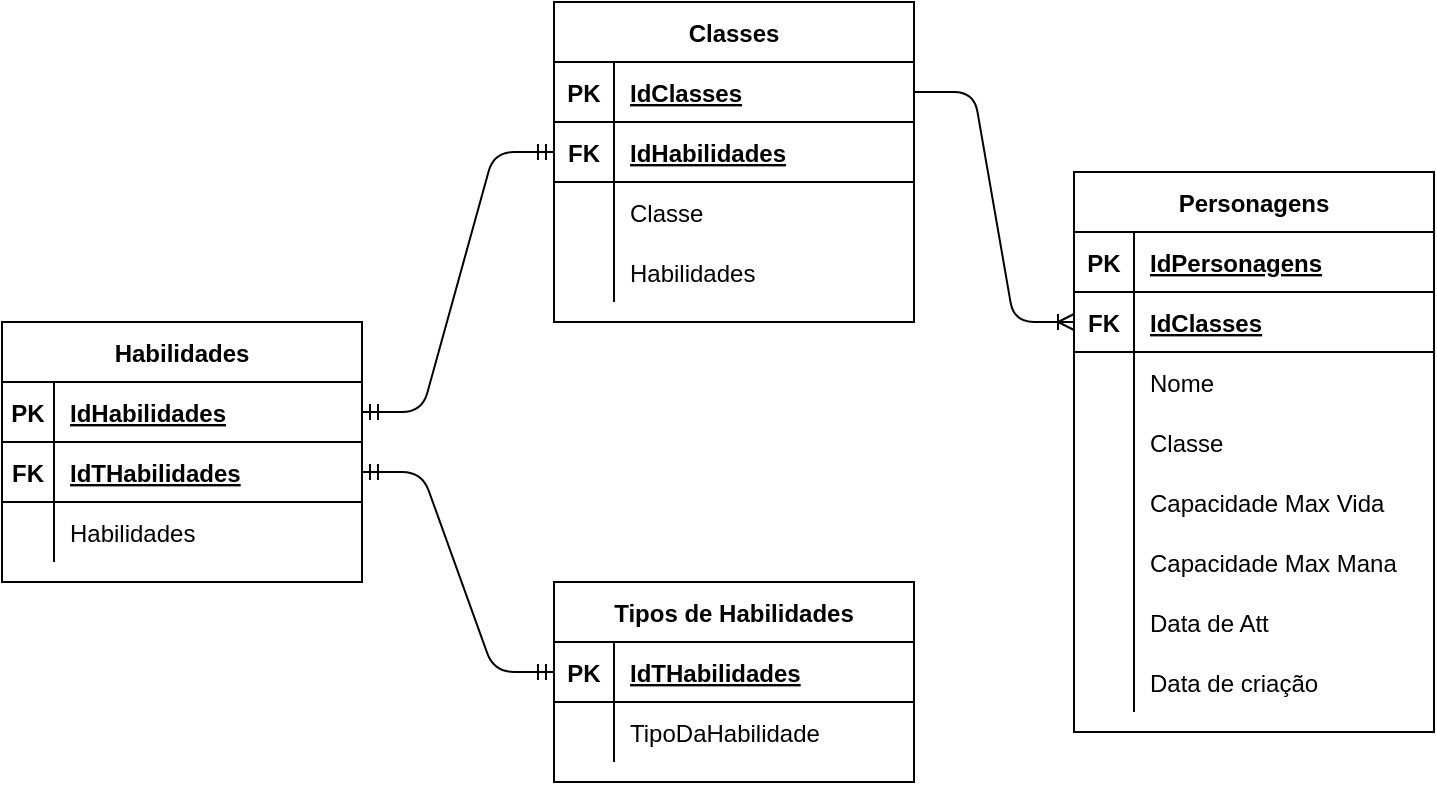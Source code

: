 <mxfile version="14.4.3" type="device"><diagram id="rYB1PK1NtyjCStlWb8A0" name="Página-1"><mxGraphModel dx="1086" dy="806" grid="1" gridSize="10" guides="1" tooltips="1" connect="1" arrows="1" fold="1" page="1" pageScale="1" pageWidth="827" pageHeight="1169" math="0" shadow="0"><root><mxCell id="0"/><mxCell id="1" parent="0"/><mxCell id="ESHjfUylciRahEhTxr5u-1" value="Tipos de Habilidades" style="shape=table;startSize=30;container=1;collapsible=1;childLayout=tableLayout;fixedRows=1;rowLines=0;fontStyle=1;align=center;resizeLast=1;" parent="1" vertex="1"><mxGeometry x="332" y="430" width="180" height="100" as="geometry"/></mxCell><mxCell id="ESHjfUylciRahEhTxr5u-2" value="" style="shape=partialRectangle;collapsible=0;dropTarget=0;pointerEvents=0;fillColor=none;top=0;left=0;bottom=1;right=0;points=[[0,0.5],[1,0.5]];portConstraint=eastwest;" parent="ESHjfUylciRahEhTxr5u-1" vertex="1"><mxGeometry y="30" width="180" height="30" as="geometry"/></mxCell><mxCell id="ESHjfUylciRahEhTxr5u-3" value="PK" style="shape=partialRectangle;connectable=0;fillColor=none;top=0;left=0;bottom=0;right=0;fontStyle=1;overflow=hidden;" parent="ESHjfUylciRahEhTxr5u-2" vertex="1"><mxGeometry width="30" height="30" as="geometry"/></mxCell><mxCell id="ESHjfUylciRahEhTxr5u-4" value="IdTHabilidades" style="shape=partialRectangle;connectable=0;fillColor=none;top=0;left=0;bottom=0;right=0;align=left;spacingLeft=6;fontStyle=5;overflow=hidden;" parent="ESHjfUylciRahEhTxr5u-2" vertex="1"><mxGeometry x="30" width="150" height="30" as="geometry"/></mxCell><mxCell id="ESHjfUylciRahEhTxr5u-5" value="" style="shape=partialRectangle;collapsible=0;dropTarget=0;pointerEvents=0;fillColor=none;top=0;left=0;bottom=0;right=0;points=[[0,0.5],[1,0.5]];portConstraint=eastwest;" parent="ESHjfUylciRahEhTxr5u-1" vertex="1"><mxGeometry y="60" width="180" height="30" as="geometry"/></mxCell><mxCell id="ESHjfUylciRahEhTxr5u-6" value="" style="shape=partialRectangle;connectable=0;fillColor=none;top=0;left=0;bottom=0;right=0;editable=1;overflow=hidden;" parent="ESHjfUylciRahEhTxr5u-5" vertex="1"><mxGeometry width="30" height="30" as="geometry"/></mxCell><mxCell id="ESHjfUylciRahEhTxr5u-7" value="TipoDaHabilidade" style="shape=partialRectangle;connectable=0;fillColor=none;top=0;left=0;bottom=0;right=0;align=left;spacingLeft=6;overflow=hidden;" parent="ESHjfUylciRahEhTxr5u-5" vertex="1"><mxGeometry x="30" width="150" height="30" as="geometry"/></mxCell><mxCell id="ESHjfUylciRahEhTxr5u-17" value="Habilidades" style="shape=table;startSize=30;container=1;collapsible=1;childLayout=tableLayout;fixedRows=1;rowLines=0;fontStyle=1;align=center;resizeLast=1;" parent="1" vertex="1"><mxGeometry x="56" y="300" width="180" height="130" as="geometry"/></mxCell><mxCell id="ESHjfUylciRahEhTxr5u-18" value="" style="shape=partialRectangle;collapsible=0;dropTarget=0;pointerEvents=0;fillColor=none;top=0;left=0;bottom=1;right=0;points=[[0,0.5],[1,0.5]];portConstraint=eastwest;" parent="ESHjfUylciRahEhTxr5u-17" vertex="1"><mxGeometry y="30" width="180" height="30" as="geometry"/></mxCell><mxCell id="ESHjfUylciRahEhTxr5u-19" value="PK" style="shape=partialRectangle;connectable=0;fillColor=none;top=0;left=0;bottom=0;right=0;fontStyle=1;overflow=hidden;" parent="ESHjfUylciRahEhTxr5u-18" vertex="1"><mxGeometry width="26" height="30" as="geometry"/></mxCell><mxCell id="ESHjfUylciRahEhTxr5u-20" value="IdHabilidades" style="shape=partialRectangle;connectable=0;fillColor=none;top=0;left=0;bottom=0;right=0;align=left;spacingLeft=6;fontStyle=5;overflow=hidden;" parent="ESHjfUylciRahEhTxr5u-18" vertex="1"><mxGeometry x="26" width="154" height="30" as="geometry"/></mxCell><mxCell id="ESHjfUylciRahEhTxr5u-33" value="" style="shape=partialRectangle;collapsible=0;dropTarget=0;pointerEvents=0;fillColor=none;top=0;left=0;bottom=1;right=0;points=[[0,0.5],[1,0.5]];portConstraint=eastwest;" parent="ESHjfUylciRahEhTxr5u-17" vertex="1"><mxGeometry y="60" width="180" height="30" as="geometry"/></mxCell><mxCell id="ESHjfUylciRahEhTxr5u-34" value="FK" style="shape=partialRectangle;connectable=0;fillColor=none;top=0;left=0;bottom=0;right=0;fontStyle=1;overflow=hidden;" parent="ESHjfUylciRahEhTxr5u-33" vertex="1"><mxGeometry width="26" height="30" as="geometry"/></mxCell><mxCell id="ESHjfUylciRahEhTxr5u-35" value="IdTHabilidades" style="shape=partialRectangle;connectable=0;fillColor=none;top=0;left=0;bottom=0;right=0;align=left;spacingLeft=6;fontStyle=5;overflow=hidden;" parent="ESHjfUylciRahEhTxr5u-33" vertex="1"><mxGeometry x="26" width="154" height="30" as="geometry"/></mxCell><mxCell id="ESHjfUylciRahEhTxr5u-21" value="" style="shape=partialRectangle;collapsible=0;dropTarget=0;pointerEvents=0;fillColor=none;top=0;left=0;bottom=0;right=0;points=[[0,0.5],[1,0.5]];portConstraint=eastwest;" parent="ESHjfUylciRahEhTxr5u-17" vertex="1"><mxGeometry y="90" width="180" height="30" as="geometry"/></mxCell><mxCell id="ESHjfUylciRahEhTxr5u-22" value="" style="shape=partialRectangle;connectable=0;fillColor=none;top=0;left=0;bottom=0;right=0;editable=1;overflow=hidden;" parent="ESHjfUylciRahEhTxr5u-21" vertex="1"><mxGeometry width="26" height="30" as="geometry"/></mxCell><mxCell id="ESHjfUylciRahEhTxr5u-23" value="Habilidades" style="shape=partialRectangle;connectable=0;fillColor=none;top=0;left=0;bottom=0;right=0;align=left;spacingLeft=6;overflow=hidden;" parent="ESHjfUylciRahEhTxr5u-21" vertex="1"><mxGeometry x="26" width="154" height="30" as="geometry"/></mxCell><mxCell id="ESHjfUylciRahEhTxr5u-39" value="Classes" style="shape=table;startSize=30;container=1;collapsible=1;childLayout=tableLayout;fixedRows=1;rowLines=0;fontStyle=1;align=center;resizeLast=1;" parent="1" vertex="1"><mxGeometry x="332" y="140" width="180" height="160" as="geometry"/></mxCell><mxCell id="ESHjfUylciRahEhTxr5u-40" value="" style="shape=partialRectangle;collapsible=0;dropTarget=0;pointerEvents=0;fillColor=none;top=0;left=0;bottom=1;right=0;points=[[0,0.5],[1,0.5]];portConstraint=eastwest;" parent="ESHjfUylciRahEhTxr5u-39" vertex="1"><mxGeometry y="30" width="180" height="30" as="geometry"/></mxCell><mxCell id="ESHjfUylciRahEhTxr5u-41" value="PK" style="shape=partialRectangle;connectable=0;fillColor=none;top=0;left=0;bottom=0;right=0;fontStyle=1;overflow=hidden;" parent="ESHjfUylciRahEhTxr5u-40" vertex="1"><mxGeometry width="30" height="30" as="geometry"/></mxCell><mxCell id="ESHjfUylciRahEhTxr5u-42" value="IdClasses" style="shape=partialRectangle;connectable=0;fillColor=none;top=0;left=0;bottom=0;right=0;align=left;spacingLeft=6;fontStyle=5;overflow=hidden;" parent="ESHjfUylciRahEhTxr5u-40" vertex="1"><mxGeometry x="30" width="150" height="30" as="geometry"/></mxCell><mxCell id="ESHjfUylciRahEhTxr5u-59" value="" style="shape=partialRectangle;collapsible=0;dropTarget=0;pointerEvents=0;fillColor=none;top=0;left=0;bottom=1;right=0;points=[[0,0.5],[1,0.5]];portConstraint=eastwest;" parent="ESHjfUylciRahEhTxr5u-39" vertex="1"><mxGeometry y="60" width="180" height="30" as="geometry"/></mxCell><mxCell id="ESHjfUylciRahEhTxr5u-60" value="FK" style="shape=partialRectangle;connectable=0;fillColor=none;top=0;left=0;bottom=0;right=0;fontStyle=1;overflow=hidden;" parent="ESHjfUylciRahEhTxr5u-59" vertex="1"><mxGeometry width="30" height="30" as="geometry"/></mxCell><mxCell id="ESHjfUylciRahEhTxr5u-61" value="IdHabilidades" style="shape=partialRectangle;connectable=0;fillColor=none;top=0;left=0;bottom=0;right=0;align=left;spacingLeft=6;fontStyle=5;overflow=hidden;" parent="ESHjfUylciRahEhTxr5u-59" vertex="1"><mxGeometry x="30" width="150" height="30" as="geometry"/></mxCell><mxCell id="ESHjfUylciRahEhTxr5u-43" value="" style="shape=partialRectangle;collapsible=0;dropTarget=0;pointerEvents=0;fillColor=none;top=0;left=0;bottom=0;right=0;points=[[0,0.5],[1,0.5]];portConstraint=eastwest;" parent="ESHjfUylciRahEhTxr5u-39" vertex="1"><mxGeometry y="90" width="180" height="30" as="geometry"/></mxCell><mxCell id="ESHjfUylciRahEhTxr5u-44" value="" style="shape=partialRectangle;connectable=0;fillColor=none;top=0;left=0;bottom=0;right=0;editable=1;overflow=hidden;" parent="ESHjfUylciRahEhTxr5u-43" vertex="1"><mxGeometry width="30" height="30" as="geometry"/></mxCell><mxCell id="ESHjfUylciRahEhTxr5u-45" value="Classe" style="shape=partialRectangle;connectable=0;fillColor=none;top=0;left=0;bottom=0;right=0;align=left;spacingLeft=6;overflow=hidden;" parent="ESHjfUylciRahEhTxr5u-43" vertex="1"><mxGeometry x="30" width="150" height="30" as="geometry"/></mxCell><mxCell id="ESHjfUylciRahEhTxr5u-87" value="" style="shape=partialRectangle;collapsible=0;dropTarget=0;pointerEvents=0;fillColor=none;top=0;left=0;bottom=0;right=0;points=[[0,0.5],[1,0.5]];portConstraint=eastwest;" parent="ESHjfUylciRahEhTxr5u-39" vertex="1"><mxGeometry y="120" width="180" height="30" as="geometry"/></mxCell><mxCell id="ESHjfUylciRahEhTxr5u-88" value="" style="shape=partialRectangle;connectable=0;fillColor=none;top=0;left=0;bottom=0;right=0;editable=1;overflow=hidden;" parent="ESHjfUylciRahEhTxr5u-87" vertex="1"><mxGeometry width="30" height="30" as="geometry"/></mxCell><mxCell id="ESHjfUylciRahEhTxr5u-89" value="Habilidades" style="shape=partialRectangle;connectable=0;fillColor=none;top=0;left=0;bottom=0;right=0;align=left;spacingLeft=6;overflow=hidden;" parent="ESHjfUylciRahEhTxr5u-87" vertex="1"><mxGeometry x="30" width="150" height="30" as="geometry"/></mxCell><mxCell id="ESHjfUylciRahEhTxr5u-74" value="Personagens" style="shape=table;startSize=30;container=1;collapsible=1;childLayout=tableLayout;fixedRows=1;rowLines=0;fontStyle=1;align=center;resizeLast=1;" parent="1" vertex="1"><mxGeometry x="592" y="225" width="180" height="280" as="geometry"/></mxCell><mxCell id="ESHjfUylciRahEhTxr5u-75" value="" style="shape=partialRectangle;collapsible=0;dropTarget=0;pointerEvents=0;fillColor=none;top=0;left=0;bottom=1;right=0;points=[[0,0.5],[1,0.5]];portConstraint=eastwest;" parent="ESHjfUylciRahEhTxr5u-74" vertex="1"><mxGeometry y="30" width="180" height="30" as="geometry"/></mxCell><mxCell id="ESHjfUylciRahEhTxr5u-76" value="PK" style="shape=partialRectangle;connectable=0;fillColor=none;top=0;left=0;bottom=0;right=0;fontStyle=1;overflow=hidden;" parent="ESHjfUylciRahEhTxr5u-75" vertex="1"><mxGeometry width="30" height="30" as="geometry"/></mxCell><mxCell id="ESHjfUylciRahEhTxr5u-77" value="IdPersonagens" style="shape=partialRectangle;connectable=0;fillColor=none;top=0;left=0;bottom=0;right=0;align=left;spacingLeft=6;fontStyle=5;overflow=hidden;" parent="ESHjfUylciRahEhTxr5u-75" vertex="1"><mxGeometry x="30" width="150" height="30" as="geometry"/></mxCell><mxCell id="ESHjfUylciRahEhTxr5u-94" value="" style="shape=partialRectangle;collapsible=0;dropTarget=0;pointerEvents=0;fillColor=none;top=0;left=0;bottom=1;right=0;points=[[0,0.5],[1,0.5]];portConstraint=eastwest;" parent="ESHjfUylciRahEhTxr5u-74" vertex="1"><mxGeometry y="60" width="180" height="30" as="geometry"/></mxCell><mxCell id="ESHjfUylciRahEhTxr5u-95" value="FK" style="shape=partialRectangle;connectable=0;fillColor=none;top=0;left=0;bottom=0;right=0;fontStyle=1;overflow=hidden;" parent="ESHjfUylciRahEhTxr5u-94" vertex="1"><mxGeometry width="30" height="30" as="geometry"/></mxCell><mxCell id="ESHjfUylciRahEhTxr5u-96" value="IdClasses" style="shape=partialRectangle;connectable=0;fillColor=none;top=0;left=0;bottom=0;right=0;align=left;spacingLeft=6;fontStyle=5;overflow=hidden;" parent="ESHjfUylciRahEhTxr5u-94" vertex="1"><mxGeometry x="30" width="150" height="30" as="geometry"/></mxCell><mxCell id="ESHjfUylciRahEhTxr5u-78" value="" style="shape=partialRectangle;collapsible=0;dropTarget=0;pointerEvents=0;fillColor=none;top=0;left=0;bottom=0;right=0;points=[[0,0.5],[1,0.5]];portConstraint=eastwest;" parent="ESHjfUylciRahEhTxr5u-74" vertex="1"><mxGeometry y="90" width="180" height="30" as="geometry"/></mxCell><mxCell id="ESHjfUylciRahEhTxr5u-79" value="" style="shape=partialRectangle;connectable=0;fillColor=none;top=0;left=0;bottom=0;right=0;editable=1;overflow=hidden;" parent="ESHjfUylciRahEhTxr5u-78" vertex="1"><mxGeometry width="30" height="30" as="geometry"/></mxCell><mxCell id="ESHjfUylciRahEhTxr5u-80" value="Nome" style="shape=partialRectangle;connectable=0;fillColor=none;top=0;left=0;bottom=0;right=0;align=left;spacingLeft=6;overflow=hidden;" parent="ESHjfUylciRahEhTxr5u-78" vertex="1"><mxGeometry x="30" width="150" height="30" as="geometry"/></mxCell><mxCell id="ESHjfUylciRahEhTxr5u-97" value="" style="shape=partialRectangle;collapsible=0;dropTarget=0;pointerEvents=0;fillColor=none;top=0;left=0;bottom=0;right=0;points=[[0,0.5],[1,0.5]];portConstraint=eastwest;" parent="ESHjfUylciRahEhTxr5u-74" vertex="1"><mxGeometry y="120" width="180" height="30" as="geometry"/></mxCell><mxCell id="ESHjfUylciRahEhTxr5u-98" value="" style="shape=partialRectangle;connectable=0;fillColor=none;top=0;left=0;bottom=0;right=0;editable=1;overflow=hidden;" parent="ESHjfUylciRahEhTxr5u-97" vertex="1"><mxGeometry width="30" height="30" as="geometry"/></mxCell><mxCell id="ESHjfUylciRahEhTxr5u-99" value="Classe" style="shape=partialRectangle;connectable=0;fillColor=none;top=0;left=0;bottom=0;right=0;align=left;spacingLeft=6;overflow=hidden;" parent="ESHjfUylciRahEhTxr5u-97" vertex="1"><mxGeometry x="30" width="150" height="30" as="geometry"/></mxCell><mxCell id="ESHjfUylciRahEhTxr5u-100" value="" style="shape=partialRectangle;collapsible=0;dropTarget=0;pointerEvents=0;fillColor=none;top=0;left=0;bottom=0;right=0;points=[[0,0.5],[1,0.5]];portConstraint=eastwest;" parent="ESHjfUylciRahEhTxr5u-74" vertex="1"><mxGeometry y="150" width="180" height="30" as="geometry"/></mxCell><mxCell id="ESHjfUylciRahEhTxr5u-101" value="" style="shape=partialRectangle;connectable=0;fillColor=none;top=0;left=0;bottom=0;right=0;editable=1;overflow=hidden;" parent="ESHjfUylciRahEhTxr5u-100" vertex="1"><mxGeometry width="30" height="30" as="geometry"/></mxCell><mxCell id="ESHjfUylciRahEhTxr5u-102" value="Capacidade Max Vida" style="shape=partialRectangle;connectable=0;fillColor=none;top=0;left=0;bottom=0;right=0;align=left;spacingLeft=6;overflow=hidden;" parent="ESHjfUylciRahEhTxr5u-100" vertex="1"><mxGeometry x="30" width="150" height="30" as="geometry"/></mxCell><mxCell id="ESHjfUylciRahEhTxr5u-103" value="" style="shape=partialRectangle;collapsible=0;dropTarget=0;pointerEvents=0;fillColor=none;top=0;left=0;bottom=0;right=0;points=[[0,0.5],[1,0.5]];portConstraint=eastwest;" parent="ESHjfUylciRahEhTxr5u-74" vertex="1"><mxGeometry y="180" width="180" height="30" as="geometry"/></mxCell><mxCell id="ESHjfUylciRahEhTxr5u-104" value="" style="shape=partialRectangle;connectable=0;fillColor=none;top=0;left=0;bottom=0;right=0;editable=1;overflow=hidden;" parent="ESHjfUylciRahEhTxr5u-103" vertex="1"><mxGeometry width="30" height="30" as="geometry"/></mxCell><mxCell id="ESHjfUylciRahEhTxr5u-105" value="Capacidade Max Mana" style="shape=partialRectangle;connectable=0;fillColor=none;top=0;left=0;bottom=0;right=0;align=left;spacingLeft=6;overflow=hidden;" parent="ESHjfUylciRahEhTxr5u-103" vertex="1"><mxGeometry x="30" width="150" height="30" as="geometry"/></mxCell><mxCell id="ESHjfUylciRahEhTxr5u-106" value="" style="shape=partialRectangle;collapsible=0;dropTarget=0;pointerEvents=0;fillColor=none;top=0;left=0;bottom=0;right=0;points=[[0,0.5],[1,0.5]];portConstraint=eastwest;" parent="ESHjfUylciRahEhTxr5u-74" vertex="1"><mxGeometry y="210" width="180" height="30" as="geometry"/></mxCell><mxCell id="ESHjfUylciRahEhTxr5u-107" value="" style="shape=partialRectangle;connectable=0;fillColor=none;top=0;left=0;bottom=0;right=0;editable=1;overflow=hidden;" parent="ESHjfUylciRahEhTxr5u-106" vertex="1"><mxGeometry width="30" height="30" as="geometry"/></mxCell><mxCell id="ESHjfUylciRahEhTxr5u-108" value="Data de Att" style="shape=partialRectangle;connectable=0;fillColor=none;top=0;left=0;bottom=0;right=0;align=left;spacingLeft=6;overflow=hidden;" parent="ESHjfUylciRahEhTxr5u-106" vertex="1"><mxGeometry x="30" width="150" height="30" as="geometry"/></mxCell><mxCell id="ESHjfUylciRahEhTxr5u-109" value="" style="shape=partialRectangle;collapsible=0;dropTarget=0;pointerEvents=0;fillColor=none;top=0;left=0;bottom=0;right=0;points=[[0,0.5],[1,0.5]];portConstraint=eastwest;" parent="ESHjfUylciRahEhTxr5u-74" vertex="1"><mxGeometry y="240" width="180" height="30" as="geometry"/></mxCell><mxCell id="ESHjfUylciRahEhTxr5u-110" value="" style="shape=partialRectangle;connectable=0;fillColor=none;top=0;left=0;bottom=0;right=0;editable=1;overflow=hidden;" parent="ESHjfUylciRahEhTxr5u-109" vertex="1"><mxGeometry width="30" height="30" as="geometry"/></mxCell><mxCell id="ESHjfUylciRahEhTxr5u-111" value="Data de criação" style="shape=partialRectangle;connectable=0;fillColor=none;top=0;left=0;bottom=0;right=0;align=left;spacingLeft=6;overflow=hidden;" parent="ESHjfUylciRahEhTxr5u-109" vertex="1"><mxGeometry x="30" width="150" height="30" as="geometry"/></mxCell><mxCell id="H2LdQuigj7EswqXT0XjP-1" value="" style="edgeStyle=entityRelationEdgeStyle;fontSize=12;html=1;endArrow=ERmandOne;startArrow=ERmandOne;entryX=0;entryY=0.5;entryDx=0;entryDy=0;exitX=1;exitY=0.5;exitDx=0;exitDy=0;" edge="1" parent="1" source="ESHjfUylciRahEhTxr5u-33" target="ESHjfUylciRahEhTxr5u-2"><mxGeometry width="100" height="100" relative="1" as="geometry"><mxPoint x="242" y="490" as="sourcePoint"/><mxPoint x="342" y="390" as="targetPoint"/></mxGeometry></mxCell><mxCell id="H2LdQuigj7EswqXT0XjP-2" value="" style="edgeStyle=entityRelationEdgeStyle;fontSize=12;html=1;endArrow=ERmandOne;startArrow=ERmandOne;exitX=1;exitY=0.5;exitDx=0;exitDy=0;entryX=0;entryY=0.5;entryDx=0;entryDy=0;" edge="1" parent="1" source="ESHjfUylciRahEhTxr5u-18" target="ESHjfUylciRahEhTxr5u-59"><mxGeometry width="100" height="100" relative="1" as="geometry"><mxPoint x="302" y="400" as="sourcePoint"/><mxPoint x="402" y="300" as="targetPoint"/></mxGeometry></mxCell><mxCell id="H2LdQuigj7EswqXT0XjP-3" value="" style="edgeStyle=entityRelationEdgeStyle;fontSize=12;html=1;endArrow=ERoneToMany;entryX=0;entryY=0.5;entryDx=0;entryDy=0;exitX=1;exitY=0.5;exitDx=0;exitDy=0;" edge="1" parent="1" source="ESHjfUylciRahEhTxr5u-40" target="ESHjfUylciRahEhTxr5u-94"><mxGeometry width="100" height="100" relative="1" as="geometry"><mxPoint x="432" y="420" as="sourcePoint"/><mxPoint x="532" y="320" as="targetPoint"/></mxGeometry></mxCell></root></mxGraphModel></diagram></mxfile>